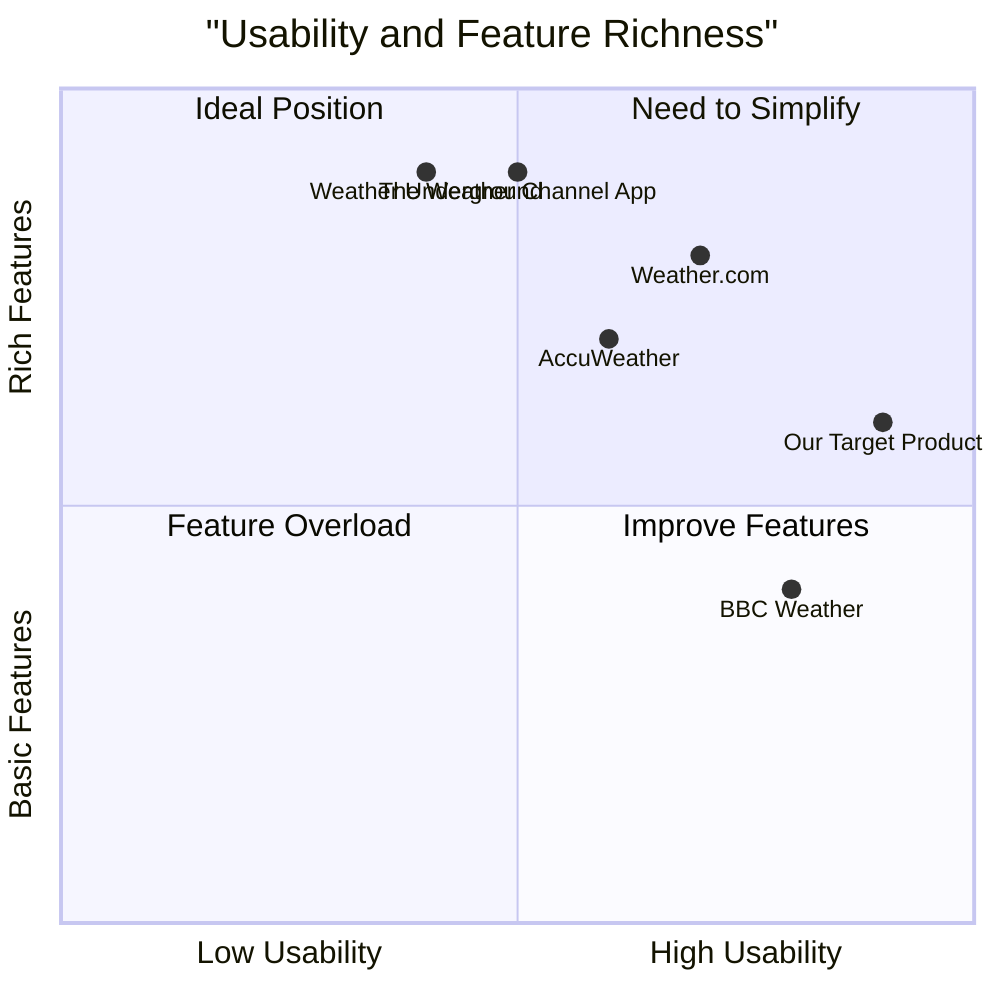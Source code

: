 quadrantChart
    title "Usability and Feature Richness"
    x-axis "Low Usability" --> "High Usability"
    y-axis "Basic Features" --> "Rich Features"
    quadrant-1 "Need to Simplify"
    quadrant-2 "Ideal Position"
    quadrant-3 "Feature Overload"
    quadrant-4 "Improve Features"
    "Weather.com": [0.7, 0.8]
    "AccuWeather": [0.6, 0.7]
    "The Weather Channel App": [0.5, 0.9]
    "BBC Weather": [0.8, 0.4]
    "Weather Underground": [0.4, 0.9]
    "Our Target Product": [0.9, 0.6]
